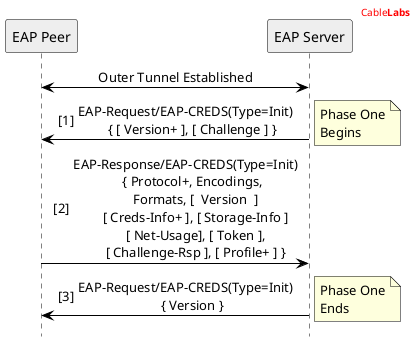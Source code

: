 
@startuml

'' header information
header
<font color="red">Cable<b>Labs</b></font>
endheader

'' Use this to hide the foot boxes
hide footbox

skinparam sequenceMessageAlign center
skinparam NoteBorderColor black
'' skinparam BackgroundColor #ddd

''skinparam shadowing<<no_shadow>> true
''skinparam shadowing<<with_shadow>> false

skinparam sequence {
	borderColor black
	ArrowColor black
	ActorBorderColor black
	ParticipantBorderColor black
	LifeLineBorderColor black
	LifeLineBackgroundColor white
}

'' Participants Declaration
Participant "EAP Peer" as P #eee
Participant "EAP Server" as S #eee

P<->S: Outer Tunnel Established

autonumber 1 "[##]"
S->P: EAP-Request/EAP-CREDS(Type=Init)\n    { [ Version+ ], [ Challenge ] }
note right: Phase One\nBegins

P->S: EAP-Response/EAP-CREDS(Type=Init)\n    { Protocol+, Encodings,\n      Formats, [  Version  ]\n      [ Creds-Info+ ], [ Storage-Info ]\n      [ Net-Usage], [ Token ],\n      [ Challenge-Rsp ], [ Profile+ ] }

S->P: EAP-Request/EAP-CREDS(Type=Init)\n    { Version }
note right: Phase One\nEnds

@enduml
